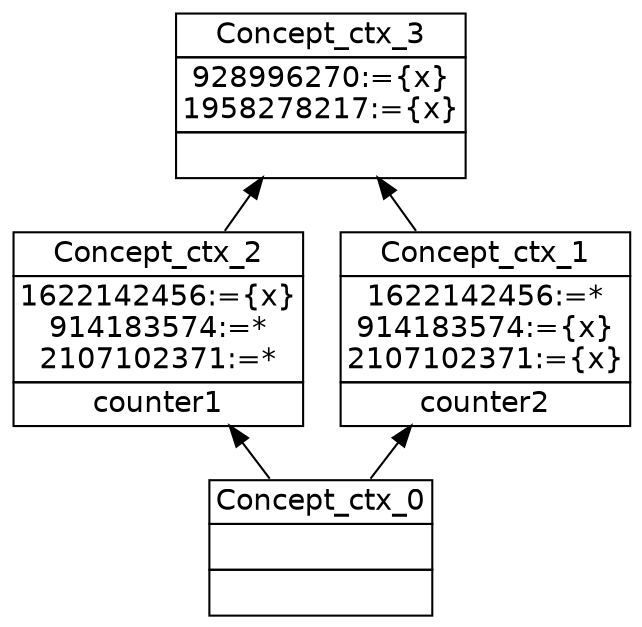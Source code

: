digraph G { 
	rankdir=BT;
	margin=0;
	node [margin="0.03,0.03",fontname="DejaVu Sans"];
	ranksep=0.3;
	nodesep=0.2;
//graph[label="name:ctx,concept number:4,object number:2,attribute number:8"
0 [shape=none,label=<<table border="0" cellborder="1" cellspacing="0" port="p"><tr><td>Concept_ctx_3</td></tr><tr><td>928996270:={x}<br/>1958278217:={x}<br/></td></tr><tr><td><br/></td></tr></table>>];
1 [shape=none,label=<<table border="0" cellborder="1" cellspacing="0" port="p"><tr><td>Concept_ctx_2</td></tr><tr><td>1622142456:={x}<br/>914183574:=*<br/>2107102371:=*<br/></td></tr><tr><td>counter1<br/></td></tr></table>>];
2 [shape=none,label=<<table border="0" cellborder="1" cellspacing="0" port="p"><tr><td>Concept_ctx_0</td></tr><tr><td><br/></td></tr><tr><td><br/></td></tr></table>>];
3 [shape=none,label=<<table border="0" cellborder="1" cellspacing="0" port="p"><tr><td>Concept_ctx_1</td></tr><tr><td>1622142456:=*<br/>914183574:={x}<br/>2107102371:={x}<br/></td></tr><tr><td>counter2<br/></td></tr></table>>];
	1:p -> 0:p
	3:p -> 0:p
	2:p -> 1:p
	2:p -> 3:p
}